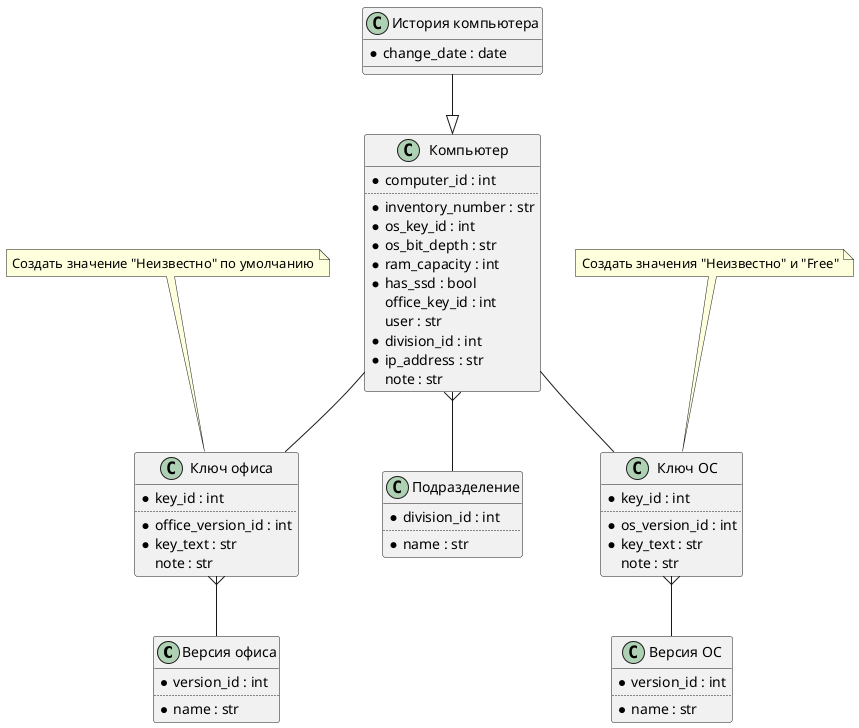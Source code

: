 @startuml

class "Версия офиса" as OfficeVersion {
	{field} *version_id : int
	..
	{field} *name : str
}

class "Ключ офиса" as OfficeKey {
	{field} *key_id : int
	..
	{field} *office_version_id : int
	{field} *key_text : str
	{field} note : str
}
note Top of OfficeKey : Создать значение "Неизвестно" по умолчанию

class "Версия ОС" as OSVersion {
	{field} *version_id : int
	..
	{field} *name : str
}

class "Ключ ОС" as OSKey {
	{field} *key_id : int
	..
	{field} *os_version_id : int
	{field} *key_text : str
	{field} note : str
}
note Top of OSKey : Создать значения "Неизвестно" и "Free"

class "Подразделение" as Division {
	{field} *division_id : int
	..
	{field} *name : str
}

class "Компьютер" as Computer {
	{field} *computer_id : int
	..
	{field} *inventory_number : str
	{field} *os_key_id : int
	{field} *os_bit_depth : str
	{field} *ram_capacity : int
	{field} *has_ssd : bool
	{field} office_key_id : int
	{field} user : str
	{field} *division_id : int
	{field} *ip_address : str
	{field} note : str
}	

class "История компьютера" as ComputerHistory {
	{field} *change_date : date
}
		


OfficeKey }-- OfficeVersion
OSKey }-- OSVersion
Computer -- OSKey
Computer -- OfficeKey
Computer }-- Division	
ComputerHistory --|> Computer

@enduml
